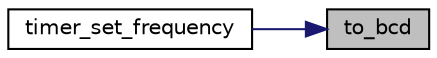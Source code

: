 digraph "to_bcd"
{
 // LATEX_PDF_SIZE
  edge [fontname="Helvetica",fontsize="10",labelfontname="Helvetica",labelfontsize="10"];
  node [fontname="Helvetica",fontsize="10",shape=record];
  rankdir="RL";
  Node1 [label="to_bcd",height=0.2,width=0.4,color="black", fillcolor="grey75", style="filled", fontcolor="black",tooltip="converts an unsigned 16 bit value to bcd"];
  Node1 -> Node2 [dir="back",color="midnightblue",fontsize="10",style="solid"];
  Node2 [label="timer_set_frequency",height=0.2,width=0.4,color="black", fillcolor="white", style="filled",URL="$timer_8c.html#af2c04fa8e97ffa748fd3f612886a92a7",tooltip=" "];
}
